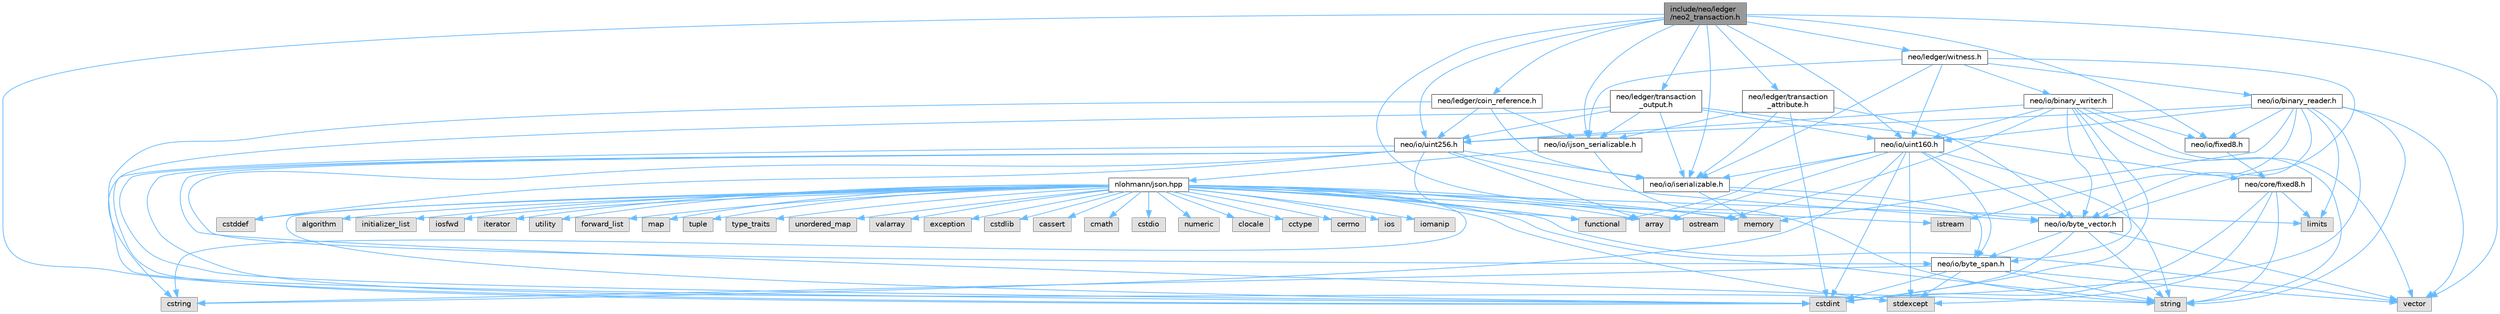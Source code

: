 digraph "include/neo/ledger/neo2_transaction.h"
{
 // LATEX_PDF_SIZE
  bgcolor="transparent";
  edge [fontname=Helvetica,fontsize=10,labelfontname=Helvetica,labelfontsize=10];
  node [fontname=Helvetica,fontsize=10,shape=box,height=0.2,width=0.4];
  Node1 [id="Node000001",label="include/neo/ledger\l/neo2_transaction.h",height=0.2,width=0.4,color="gray40", fillcolor="grey60", style="filled", fontcolor="black",tooltip=" "];
  Node1 -> Node2 [id="edge1_Node000001_Node000002",color="steelblue1",style="solid",tooltip=" "];
  Node2 [id="Node000002",label="neo/io/fixed8.h",height=0.2,width=0.4,color="grey40", fillcolor="white", style="filled",URL="$io_2fixed8_8h.html",tooltip=" "];
  Node2 -> Node3 [id="edge2_Node000002_Node000003",color="steelblue1",style="solid",tooltip=" "];
  Node3 [id="Node000003",label="neo/core/fixed8.h",height=0.2,width=0.4,color="grey40", fillcolor="white", style="filled",URL="$core_2fixed8_8h.html",tooltip=" "];
  Node3 -> Node4 [id="edge3_Node000003_Node000004",color="steelblue1",style="solid",tooltip=" "];
  Node4 [id="Node000004",label="cstdint",height=0.2,width=0.4,color="grey60", fillcolor="#E0E0E0", style="filled",tooltip=" "];
  Node3 -> Node5 [id="edge4_Node000003_Node000005",color="steelblue1",style="solid",tooltip=" "];
  Node5 [id="Node000005",label="limits",height=0.2,width=0.4,color="grey60", fillcolor="#E0E0E0", style="filled",tooltip=" "];
  Node3 -> Node6 [id="edge5_Node000003_Node000006",color="steelblue1",style="solid",tooltip=" "];
  Node6 [id="Node000006",label="stdexcept",height=0.2,width=0.4,color="grey60", fillcolor="#E0E0E0", style="filled",tooltip=" "];
  Node3 -> Node7 [id="edge6_Node000003_Node000007",color="steelblue1",style="solid",tooltip=" "];
  Node7 [id="Node000007",label="string",height=0.2,width=0.4,color="grey60", fillcolor="#E0E0E0", style="filled",tooltip=" "];
  Node1 -> Node8 [id="edge7_Node000001_Node000008",color="steelblue1",style="solid",tooltip=" "];
  Node8 [id="Node000008",label="neo/io/ijson_serializable.h",height=0.2,width=0.4,color="grey40", fillcolor="white", style="filled",URL="$ijson__serializable_8h.html",tooltip=" "];
  Node8 -> Node9 [id="edge8_Node000008_Node000009",color="steelblue1",style="solid",tooltip=" "];
  Node9 [id="Node000009",label="nlohmann/json.hpp",height=0.2,width=0.4,color="grey40", fillcolor="white", style="filled",URL="$json_8hpp.html",tooltip=" "];
  Node9 -> Node10 [id="edge9_Node000009_Node000010",color="steelblue1",style="solid",tooltip=" "];
  Node10 [id="Node000010",label="algorithm",height=0.2,width=0.4,color="grey60", fillcolor="#E0E0E0", style="filled",tooltip=" "];
  Node9 -> Node11 [id="edge10_Node000009_Node000011",color="steelblue1",style="solid",tooltip=" "];
  Node11 [id="Node000011",label="cstddef",height=0.2,width=0.4,color="grey60", fillcolor="#E0E0E0", style="filled",tooltip=" "];
  Node9 -> Node12 [id="edge11_Node000009_Node000012",color="steelblue1",style="solid",tooltip=" "];
  Node12 [id="Node000012",label="functional",height=0.2,width=0.4,color="grey60", fillcolor="#E0E0E0", style="filled",tooltip=" "];
  Node9 -> Node13 [id="edge12_Node000009_Node000013",color="steelblue1",style="solid",tooltip=" "];
  Node13 [id="Node000013",label="initializer_list",height=0.2,width=0.4,color="grey60", fillcolor="#E0E0E0", style="filled",tooltip=" "];
  Node9 -> Node14 [id="edge13_Node000009_Node000014",color="steelblue1",style="solid",tooltip=" "];
  Node14 [id="Node000014",label="iosfwd",height=0.2,width=0.4,color="grey60", fillcolor="#E0E0E0", style="filled",tooltip=" "];
  Node9 -> Node15 [id="edge14_Node000009_Node000015",color="steelblue1",style="solid",tooltip=" "];
  Node15 [id="Node000015",label="iterator",height=0.2,width=0.4,color="grey60", fillcolor="#E0E0E0", style="filled",tooltip=" "];
  Node9 -> Node16 [id="edge15_Node000009_Node000016",color="steelblue1",style="solid",tooltip=" "];
  Node16 [id="Node000016",label="memory",height=0.2,width=0.4,color="grey60", fillcolor="#E0E0E0", style="filled",tooltip=" "];
  Node9 -> Node7 [id="edge16_Node000009_Node000007",color="steelblue1",style="solid",tooltip=" "];
  Node9 -> Node17 [id="edge17_Node000009_Node000017",color="steelblue1",style="solid",tooltip=" "];
  Node17 [id="Node000017",label="utility",height=0.2,width=0.4,color="grey60", fillcolor="#E0E0E0", style="filled",tooltip=" "];
  Node9 -> Node18 [id="edge18_Node000009_Node000018",color="steelblue1",style="solid",tooltip=" "];
  Node18 [id="Node000018",label="vector",height=0.2,width=0.4,color="grey60", fillcolor="#E0E0E0", style="filled",tooltip=" "];
  Node9 -> Node19 [id="edge19_Node000009_Node000019",color="steelblue1",style="solid",tooltip=" "];
  Node19 [id="Node000019",label="array",height=0.2,width=0.4,color="grey60", fillcolor="#E0E0E0", style="filled",tooltip=" "];
  Node9 -> Node20 [id="edge20_Node000009_Node000020",color="steelblue1",style="solid",tooltip=" "];
  Node20 [id="Node000020",label="forward_list",height=0.2,width=0.4,color="grey60", fillcolor="#E0E0E0", style="filled",tooltip=" "];
  Node9 -> Node21 [id="edge21_Node000009_Node000021",color="steelblue1",style="solid",tooltip=" "];
  Node21 [id="Node000021",label="map",height=0.2,width=0.4,color="grey60", fillcolor="#E0E0E0", style="filled",tooltip=" "];
  Node9 -> Node22 [id="edge22_Node000009_Node000022",color="steelblue1",style="solid",tooltip=" "];
  Node22 [id="Node000022",label="tuple",height=0.2,width=0.4,color="grey60", fillcolor="#E0E0E0", style="filled",tooltip=" "];
  Node9 -> Node23 [id="edge23_Node000009_Node000023",color="steelblue1",style="solid",tooltip=" "];
  Node23 [id="Node000023",label="type_traits",height=0.2,width=0.4,color="grey60", fillcolor="#E0E0E0", style="filled",tooltip=" "];
  Node9 -> Node24 [id="edge24_Node000009_Node000024",color="steelblue1",style="solid",tooltip=" "];
  Node24 [id="Node000024",label="unordered_map",height=0.2,width=0.4,color="grey60", fillcolor="#E0E0E0", style="filled",tooltip=" "];
  Node9 -> Node25 [id="edge25_Node000009_Node000025",color="steelblue1",style="solid",tooltip=" "];
  Node25 [id="Node000025",label="valarray",height=0.2,width=0.4,color="grey60", fillcolor="#E0E0E0", style="filled",tooltip=" "];
  Node9 -> Node26 [id="edge26_Node000009_Node000026",color="steelblue1",style="solid",tooltip=" "];
  Node26 [id="Node000026",label="exception",height=0.2,width=0.4,color="grey60", fillcolor="#E0E0E0", style="filled",tooltip=" "];
  Node9 -> Node6 [id="edge27_Node000009_Node000006",color="steelblue1",style="solid",tooltip=" "];
  Node9 -> Node4 [id="edge28_Node000009_Node000004",color="steelblue1",style="solid",tooltip=" "];
  Node9 -> Node27 [id="edge29_Node000009_Node000027",color="steelblue1",style="solid",tooltip=" "];
  Node27 [id="Node000027",label="cstdlib",height=0.2,width=0.4,color="grey60", fillcolor="#E0E0E0", style="filled",tooltip=" "];
  Node9 -> Node28 [id="edge30_Node000009_Node000028",color="steelblue1",style="solid",tooltip=" "];
  Node28 [id="Node000028",label="cassert",height=0.2,width=0.4,color="grey60", fillcolor="#E0E0E0", style="filled",tooltip=" "];
  Node9 -> Node5 [id="edge31_Node000009_Node000005",color="steelblue1",style="solid",tooltip=" "];
  Node9 -> Node29 [id="edge32_Node000009_Node000029",color="steelblue1",style="solid",tooltip=" "];
  Node29 [id="Node000029",label="cstring",height=0.2,width=0.4,color="grey60", fillcolor="#E0E0E0", style="filled",tooltip=" "];
  Node9 -> Node30 [id="edge33_Node000009_Node000030",color="steelblue1",style="solid",tooltip=" "];
  Node30 [id="Node000030",label="cmath",height=0.2,width=0.4,color="grey60", fillcolor="#E0E0E0", style="filled",tooltip=" "];
  Node9 -> Node31 [id="edge34_Node000009_Node000031",color="steelblue1",style="solid",tooltip=" "];
  Node31 [id="Node000031",label="cstdio",height=0.2,width=0.4,color="grey60", fillcolor="#E0E0E0", style="filled",tooltip=" "];
  Node9 -> Node32 [id="edge35_Node000009_Node000032",color="steelblue1",style="solid",tooltip=" "];
  Node32 [id="Node000032",label="numeric",height=0.2,width=0.4,color="grey60", fillcolor="#E0E0E0", style="filled",tooltip=" "];
  Node9 -> Node33 [id="edge36_Node000009_Node000033",color="steelblue1",style="solid",tooltip=" "];
  Node33 [id="Node000033",label="istream",height=0.2,width=0.4,color="grey60", fillcolor="#E0E0E0", style="filled",tooltip=" "];
  Node9 -> Node34 [id="edge37_Node000009_Node000034",color="steelblue1",style="solid",tooltip=" "];
  Node34 [id="Node000034",label="clocale",height=0.2,width=0.4,color="grey60", fillcolor="#E0E0E0", style="filled",tooltip=" "];
  Node9 -> Node35 [id="edge38_Node000009_Node000035",color="steelblue1",style="solid",tooltip=" "];
  Node35 [id="Node000035",label="cctype",height=0.2,width=0.4,color="grey60", fillcolor="#E0E0E0", style="filled",tooltip=" "];
  Node9 -> Node36 [id="edge39_Node000009_Node000036",color="steelblue1",style="solid",tooltip=" "];
  Node36 [id="Node000036",label="cerrno",height=0.2,width=0.4,color="grey60", fillcolor="#E0E0E0", style="filled",tooltip=" "];
  Node9 -> Node37 [id="edge40_Node000009_Node000037",color="steelblue1",style="solid",tooltip=" "];
  Node37 [id="Node000037",label="ios",height=0.2,width=0.4,color="grey60", fillcolor="#E0E0E0", style="filled",tooltip=" "];
  Node9 -> Node38 [id="edge41_Node000009_Node000038",color="steelblue1",style="solid",tooltip=" "];
  Node38 [id="Node000038",label="ostream",height=0.2,width=0.4,color="grey60", fillcolor="#E0E0E0", style="filled",tooltip=" "];
  Node9 -> Node39 [id="edge42_Node000009_Node000039",color="steelblue1",style="solid",tooltip=" "];
  Node39 [id="Node000039",label="iomanip",height=0.2,width=0.4,color="grey60", fillcolor="#E0E0E0", style="filled",tooltip=" "];
  Node8 -> Node7 [id="edge43_Node000008_Node000007",color="steelblue1",style="solid",tooltip=" "];
  Node1 -> Node40 [id="edge44_Node000001_Node000040",color="steelblue1",style="solid",tooltip=" "];
  Node40 [id="Node000040",label="neo/io/iserializable.h",height=0.2,width=0.4,color="grey40", fillcolor="white", style="filled",URL="$iserializable_8h.html",tooltip=" "];
  Node40 -> Node41 [id="edge45_Node000040_Node000041",color="steelblue1",style="solid",tooltip=" "];
  Node41 [id="Node000041",label="neo/io/byte_span.h",height=0.2,width=0.4,color="grey40", fillcolor="white", style="filled",URL="$io_2byte__span_8h.html",tooltip=" "];
  Node41 -> Node4 [id="edge46_Node000041_Node000004",color="steelblue1",style="solid",tooltip=" "];
  Node41 -> Node29 [id="edge47_Node000041_Node000029",color="steelblue1",style="solid",tooltip=" "];
  Node41 -> Node6 [id="edge48_Node000041_Node000006",color="steelblue1",style="solid",tooltip=" "];
  Node41 -> Node7 [id="edge49_Node000041_Node000007",color="steelblue1",style="solid",tooltip=" "];
  Node41 -> Node18 [id="edge50_Node000041_Node000018",color="steelblue1",style="solid",tooltip=" "];
  Node40 -> Node42 [id="edge51_Node000040_Node000042",color="steelblue1",style="solid",tooltip=" "];
  Node42 [id="Node000042",label="neo/io/byte_vector.h",height=0.2,width=0.4,color="grey40", fillcolor="white", style="filled",URL="$io_2byte__vector_8h.html",tooltip=" "];
  Node42 -> Node41 [id="edge52_Node000042_Node000041",color="steelblue1",style="solid",tooltip=" "];
  Node42 -> Node4 [id="edge53_Node000042_Node000004",color="steelblue1",style="solid",tooltip=" "];
  Node42 -> Node7 [id="edge54_Node000042_Node000007",color="steelblue1",style="solid",tooltip=" "];
  Node42 -> Node18 [id="edge55_Node000042_Node000018",color="steelblue1",style="solid",tooltip=" "];
  Node40 -> Node16 [id="edge56_Node000040_Node000016",color="steelblue1",style="solid",tooltip=" "];
  Node1 -> Node43 [id="edge57_Node000001_Node000043",color="steelblue1",style="solid",tooltip=" "];
  Node43 [id="Node000043",label="neo/io/uint160.h",height=0.2,width=0.4,color="grey40", fillcolor="white", style="filled",URL="$uint160_8h.html",tooltip=" "];
  Node43 -> Node41 [id="edge58_Node000043_Node000041",color="steelblue1",style="solid",tooltip=" "];
  Node43 -> Node42 [id="edge59_Node000043_Node000042",color="steelblue1",style="solid",tooltip=" "];
  Node43 -> Node40 [id="edge60_Node000043_Node000040",color="steelblue1",style="solid",tooltip=" "];
  Node43 -> Node19 [id="edge61_Node000043_Node000019",color="steelblue1",style="solid",tooltip=" "];
  Node43 -> Node4 [id="edge62_Node000043_Node000004",color="steelblue1",style="solid",tooltip=" "];
  Node43 -> Node29 [id="edge63_Node000043_Node000029",color="steelblue1",style="solid",tooltip=" "];
  Node43 -> Node12 [id="edge64_Node000043_Node000012",color="steelblue1",style="solid",tooltip=" "];
  Node43 -> Node6 [id="edge65_Node000043_Node000006",color="steelblue1",style="solid",tooltip=" "];
  Node43 -> Node7 [id="edge66_Node000043_Node000007",color="steelblue1",style="solid",tooltip=" "];
  Node1 -> Node44 [id="edge67_Node000001_Node000044",color="steelblue1",style="solid",tooltip=" "];
  Node44 [id="Node000044",label="neo/io/uint256.h",height=0.2,width=0.4,color="grey40", fillcolor="white", style="filled",URL="$uint256_8h.html",tooltip=" "];
  Node44 -> Node41 [id="edge68_Node000044_Node000041",color="steelblue1",style="solid",tooltip=" "];
  Node44 -> Node42 [id="edge69_Node000044_Node000042",color="steelblue1",style="solid",tooltip=" "];
  Node44 -> Node40 [id="edge70_Node000044_Node000040",color="steelblue1",style="solid",tooltip=" "];
  Node44 -> Node19 [id="edge71_Node000044_Node000019",color="steelblue1",style="solid",tooltip=" "];
  Node44 -> Node11 [id="edge72_Node000044_Node000011",color="steelblue1",style="solid",tooltip=" "];
  Node44 -> Node4 [id="edge73_Node000044_Node000004",color="steelblue1",style="solid",tooltip=" "];
  Node44 -> Node29 [id="edge74_Node000044_Node000029",color="steelblue1",style="solid",tooltip=" "];
  Node44 -> Node12 [id="edge75_Node000044_Node000012",color="steelblue1",style="solid",tooltip=" "];
  Node44 -> Node6 [id="edge76_Node000044_Node000006",color="steelblue1",style="solid",tooltip=" "];
  Node44 -> Node7 [id="edge77_Node000044_Node000007",color="steelblue1",style="solid",tooltip=" "];
  Node1 -> Node45 [id="edge78_Node000001_Node000045",color="steelblue1",style="solid",tooltip=" "];
  Node45 [id="Node000045",label="neo/ledger/coin_reference.h",height=0.2,width=0.4,color="grey40", fillcolor="white", style="filled",URL="$coin__reference_8h.html",tooltip=" "];
  Node45 -> Node8 [id="edge79_Node000045_Node000008",color="steelblue1",style="solid",tooltip=" "];
  Node45 -> Node40 [id="edge80_Node000045_Node000040",color="steelblue1",style="solid",tooltip=" "];
  Node45 -> Node44 [id="edge81_Node000045_Node000044",color="steelblue1",style="solid",tooltip=" "];
  Node45 -> Node4 [id="edge82_Node000045_Node000004",color="steelblue1",style="solid",tooltip=" "];
  Node1 -> Node46 [id="edge83_Node000001_Node000046",color="steelblue1",style="solid",tooltip=" "];
  Node46 [id="Node000046",label="neo/ledger/transaction\l_attribute.h",height=0.2,width=0.4,color="grey40", fillcolor="white", style="filled",URL="$transaction__attribute_8h.html",tooltip=" "];
  Node46 -> Node42 [id="edge84_Node000046_Node000042",color="steelblue1",style="solid",tooltip=" "];
  Node46 -> Node8 [id="edge85_Node000046_Node000008",color="steelblue1",style="solid",tooltip=" "];
  Node46 -> Node40 [id="edge86_Node000046_Node000040",color="steelblue1",style="solid",tooltip=" "];
  Node46 -> Node4 [id="edge87_Node000046_Node000004",color="steelblue1",style="solid",tooltip=" "];
  Node1 -> Node47 [id="edge88_Node000001_Node000047",color="steelblue1",style="solid",tooltip=" "];
  Node47 [id="Node000047",label="neo/ledger/transaction\l_output.h",height=0.2,width=0.4,color="grey40", fillcolor="white", style="filled",URL="$transaction__output_8h.html",tooltip=" "];
  Node47 -> Node3 [id="edge89_Node000047_Node000003",color="steelblue1",style="solid",tooltip=" "];
  Node47 -> Node8 [id="edge90_Node000047_Node000008",color="steelblue1",style="solid",tooltip=" "];
  Node47 -> Node40 [id="edge91_Node000047_Node000040",color="steelblue1",style="solid",tooltip=" "];
  Node47 -> Node43 [id="edge92_Node000047_Node000043",color="steelblue1",style="solid",tooltip=" "];
  Node47 -> Node44 [id="edge93_Node000047_Node000044",color="steelblue1",style="solid",tooltip=" "];
  Node47 -> Node4 [id="edge94_Node000047_Node000004",color="steelblue1",style="solid",tooltip=" "];
  Node1 -> Node48 [id="edge95_Node000001_Node000048",color="steelblue1",style="solid",tooltip=" "];
  Node48 [id="Node000048",label="neo/ledger/witness.h",height=0.2,width=0.4,color="grey40", fillcolor="white", style="filled",URL="$ledger_2witness_8h.html",tooltip=" "];
  Node48 -> Node49 [id="edge96_Node000048_Node000049",color="steelblue1",style="solid",tooltip=" "];
  Node49 [id="Node000049",label="neo/io/binary_reader.h",height=0.2,width=0.4,color="grey40", fillcolor="white", style="filled",URL="$binary__reader_8h.html",tooltip=" "];
  Node49 -> Node42 [id="edge97_Node000049_Node000042",color="steelblue1",style="solid",tooltip=" "];
  Node49 -> Node2 [id="edge98_Node000049_Node000002",color="steelblue1",style="solid",tooltip=" "];
  Node49 -> Node43 [id="edge99_Node000049_Node000043",color="steelblue1",style="solid",tooltip=" "];
  Node49 -> Node44 [id="edge100_Node000049_Node000044",color="steelblue1",style="solid",tooltip=" "];
  Node49 -> Node4 [id="edge101_Node000049_Node000004",color="steelblue1",style="solid",tooltip=" "];
  Node49 -> Node33 [id="edge102_Node000049_Node000033",color="steelblue1",style="solid",tooltip=" "];
  Node49 -> Node5 [id="edge103_Node000049_Node000005",color="steelblue1",style="solid",tooltip=" "];
  Node49 -> Node16 [id="edge104_Node000049_Node000016",color="steelblue1",style="solid",tooltip=" "];
  Node49 -> Node7 [id="edge105_Node000049_Node000007",color="steelblue1",style="solid",tooltip=" "];
  Node49 -> Node18 [id="edge106_Node000049_Node000018",color="steelblue1",style="solid",tooltip=" "];
  Node48 -> Node50 [id="edge107_Node000048_Node000050",color="steelblue1",style="solid",tooltip=" "];
  Node50 [id="Node000050",label="neo/io/binary_writer.h",height=0.2,width=0.4,color="grey40", fillcolor="white", style="filled",URL="$binary__writer_8h.html",tooltip=" "];
  Node50 -> Node41 [id="edge108_Node000050_Node000041",color="steelblue1",style="solid",tooltip=" "];
  Node50 -> Node42 [id="edge109_Node000050_Node000042",color="steelblue1",style="solid",tooltip=" "];
  Node50 -> Node2 [id="edge110_Node000050_Node000002",color="steelblue1",style="solid",tooltip=" "];
  Node50 -> Node43 [id="edge111_Node000050_Node000043",color="steelblue1",style="solid",tooltip=" "];
  Node50 -> Node44 [id="edge112_Node000050_Node000044",color="steelblue1",style="solid",tooltip=" "];
  Node50 -> Node4 [id="edge113_Node000050_Node000004",color="steelblue1",style="solid",tooltip=" "];
  Node50 -> Node38 [id="edge114_Node000050_Node000038",color="steelblue1",style="solid",tooltip=" "];
  Node50 -> Node7 [id="edge115_Node000050_Node000007",color="steelblue1",style="solid",tooltip=" "];
  Node50 -> Node18 [id="edge116_Node000050_Node000018",color="steelblue1",style="solid",tooltip=" "];
  Node48 -> Node42 [id="edge117_Node000048_Node000042",color="steelblue1",style="solid",tooltip=" "];
  Node48 -> Node8 [id="edge118_Node000048_Node000008",color="steelblue1",style="solid",tooltip=" "];
  Node48 -> Node40 [id="edge119_Node000048_Node000040",color="steelblue1",style="solid",tooltip=" "];
  Node48 -> Node43 [id="edge120_Node000048_Node000043",color="steelblue1",style="solid",tooltip=" "];
  Node1 -> Node4 [id="edge121_Node000001_Node000004",color="steelblue1",style="solid",tooltip=" "];
  Node1 -> Node16 [id="edge122_Node000001_Node000016",color="steelblue1",style="solid",tooltip=" "];
  Node1 -> Node18 [id="edge123_Node000001_Node000018",color="steelblue1",style="solid",tooltip=" "];
}
